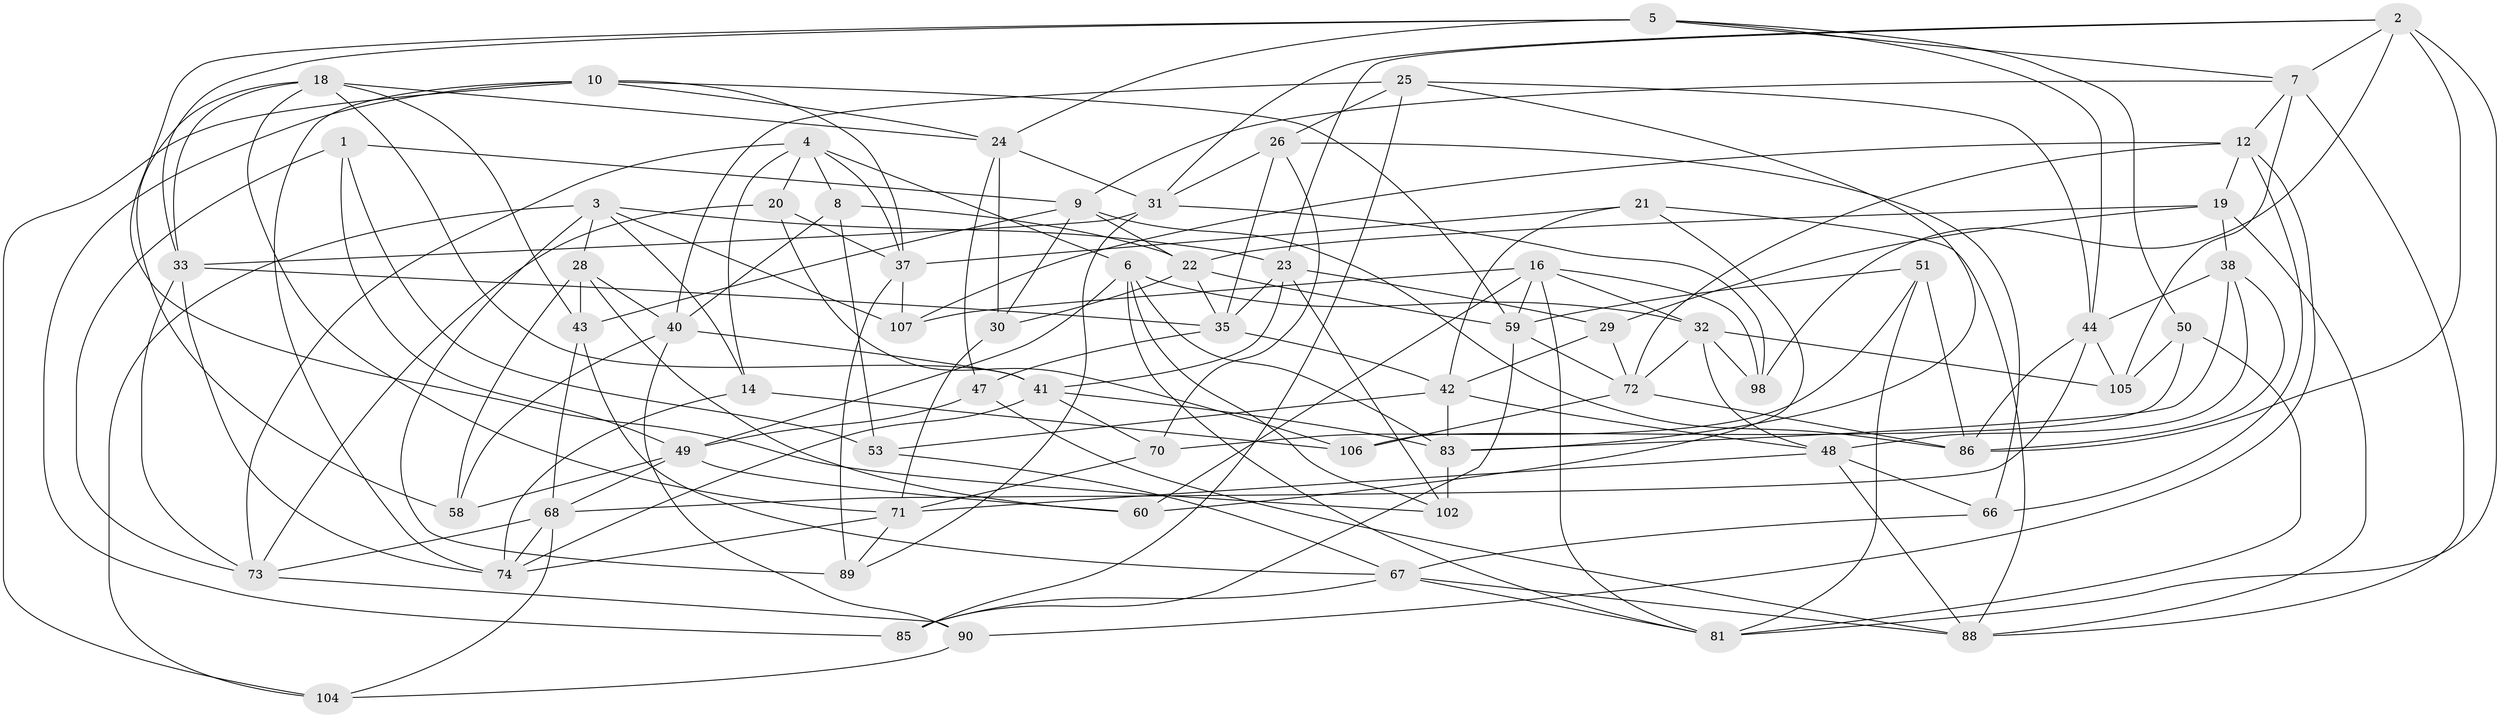 // original degree distribution, {4: 1.0}
// Generated by graph-tools (version 1.1) at 2025/11/02/27/25 16:11:44]
// undirected, 66 vertices, 171 edges
graph export_dot {
graph [start="1"]
  node [color=gray90,style=filled];
  1;
  2 [super="+93"];
  3 [super="+36"];
  4 [super="+61"];
  5 [super="+76"];
  6 [super="+11"];
  7 [super="+13"];
  8;
  9 [super="+55"];
  10 [super="+108"];
  12 [super="+15"];
  14;
  16 [super="+17"];
  18 [super="+52"];
  19 [super="+27"];
  20;
  21;
  22 [super="+34"];
  23 [super="+79"];
  24 [super="+97"];
  25 [super="+46"];
  26 [super="+87"];
  28 [super="+39"];
  29;
  30;
  31 [super="+69"];
  32 [super="+99"];
  33 [super="+82"];
  35 [super="+64"];
  37 [super="+54"];
  38 [super="+57"];
  40 [super="+62"];
  41 [super="+45"];
  42 [super="+63"];
  43 [super="+56"];
  44 [super="+100"];
  47;
  48 [super="+80"];
  49 [super="+77"];
  50;
  51;
  53;
  58;
  59 [super="+65"];
  60;
  66;
  67 [super="+84"];
  68 [super="+91"];
  70;
  71 [super="+103"];
  72 [super="+78"];
  73 [super="+75"];
  74 [super="+94"];
  81 [super="+101"];
  83 [super="+92"];
  85;
  86 [super="+95"];
  88 [super="+96"];
  89;
  90;
  98;
  102;
  104;
  105;
  106;
  107;
  1 -- 53;
  1 -- 73;
  1 -- 9;
  1 -- 49;
  2 -- 81;
  2 -- 7;
  2 -- 31;
  2 -- 98;
  2 -- 86;
  2 -- 23;
  3 -- 23;
  3 -- 14;
  3 -- 89;
  3 -- 104;
  3 -- 107;
  3 -- 28;
  4 -- 8;
  4 -- 6;
  4 -- 20;
  4 -- 14;
  4 -- 37;
  4 -- 73;
  5 -- 33;
  5 -- 50;
  5 -- 44;
  5 -- 102;
  5 -- 7;
  5 -- 24;
  6 -- 83;
  6 -- 32;
  6 -- 81;
  6 -- 102;
  6 -- 49;
  7 -- 12;
  7 -- 88;
  7 -- 9;
  7 -- 105;
  8 -- 22;
  8 -- 53;
  8 -- 40;
  9 -- 30;
  9 -- 22;
  9 -- 86;
  9 -- 43;
  10 -- 85;
  10 -- 104;
  10 -- 37;
  10 -- 74;
  10 -- 59;
  10 -- 24;
  12 -- 90;
  12 -- 107;
  12 -- 19;
  12 -- 66;
  12 -- 72;
  14 -- 106;
  14 -- 74;
  16 -- 60;
  16 -- 98;
  16 -- 32;
  16 -- 107;
  16 -- 59;
  16 -- 81;
  18 -- 24;
  18 -- 58;
  18 -- 71;
  18 -- 33;
  18 -- 43;
  18 -- 41;
  19 -- 38 [weight=2];
  19 -- 88;
  19 -- 29;
  19 -- 22;
  20 -- 106;
  20 -- 37;
  20 -- 73;
  21 -- 37;
  21 -- 60;
  21 -- 88;
  21 -- 42;
  22 -- 30;
  22 -- 35;
  22 -- 59;
  23 -- 35;
  23 -- 29;
  23 -- 41;
  23 -- 102;
  24 -- 47;
  24 -- 30;
  24 -- 31;
  25 -- 40;
  25 -- 26 [weight=2];
  25 -- 83;
  25 -- 44;
  25 -- 85;
  26 -- 66;
  26 -- 35;
  26 -- 70;
  26 -- 31;
  28 -- 40;
  28 -- 60;
  28 -- 43 [weight=2];
  28 -- 58;
  29 -- 42;
  29 -- 72;
  30 -- 71;
  31 -- 33;
  31 -- 89;
  31 -- 98;
  32 -- 105;
  32 -- 98;
  32 -- 48;
  32 -- 72;
  33 -- 73;
  33 -- 35;
  33 -- 74;
  35 -- 47;
  35 -- 42;
  37 -- 89;
  37 -- 107;
  38 -- 44;
  38 -- 86;
  38 -- 83;
  38 -- 48;
  40 -- 58;
  40 -- 90;
  40 -- 41;
  41 -- 70;
  41 -- 83;
  41 -- 74;
  42 -- 48;
  42 -- 53;
  42 -- 83;
  43 -- 68;
  43 -- 67;
  44 -- 68;
  44 -- 86;
  44 -- 105;
  47 -- 88;
  47 -- 49;
  48 -- 88;
  48 -- 66;
  48 -- 71;
  49 -- 60;
  49 -- 58;
  49 -- 68;
  50 -- 106;
  50 -- 105;
  50 -- 81;
  51 -- 81;
  51 -- 70;
  51 -- 86;
  51 -- 59;
  53 -- 67;
  59 -- 72;
  59 -- 85;
  66 -- 67;
  67 -- 85;
  67 -- 88;
  67 -- 81;
  68 -- 73;
  68 -- 104;
  68 -- 74;
  70 -- 71;
  71 -- 74;
  71 -- 89;
  72 -- 106;
  72 -- 86;
  73 -- 90;
  83 -- 102;
  90 -- 104;
}
